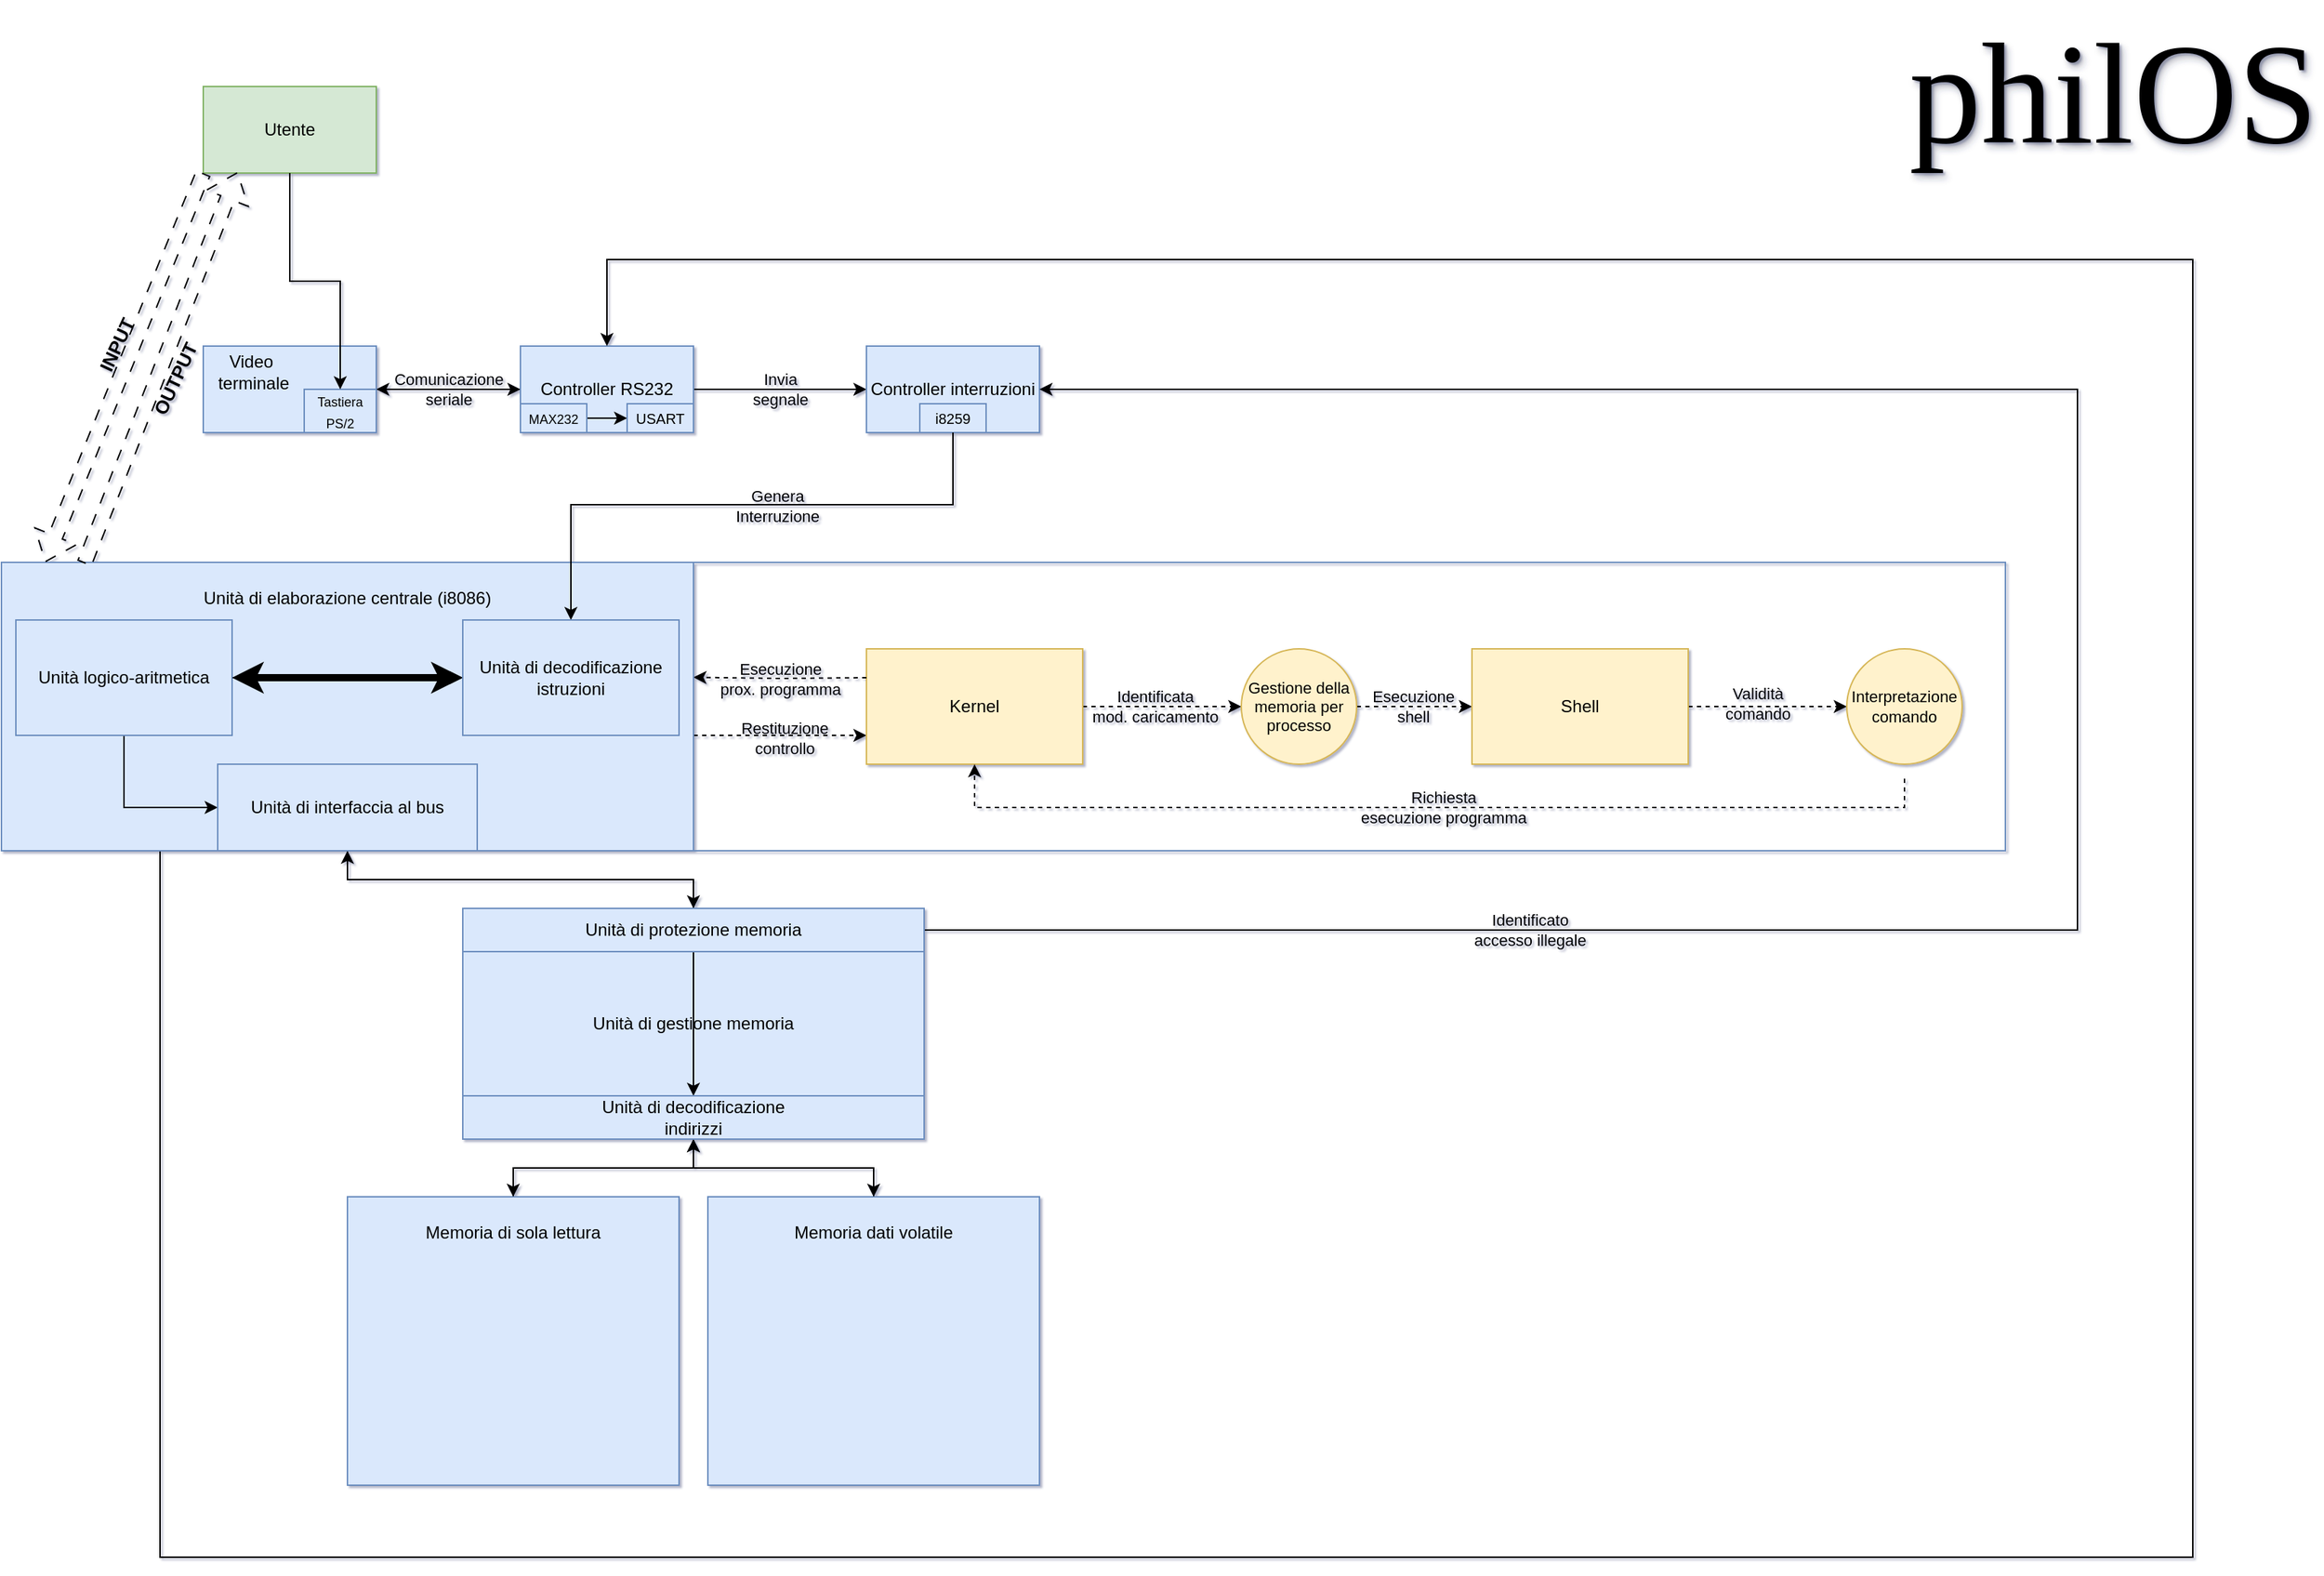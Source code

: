 <mxfile version="26.0.16">
  <diagram name="philOS" id="DZwsLHPuahqcEZXRP3Ic">
    <mxGraphModel dx="3755" dy="1693" grid="1" gridSize="10" guides="1" tooltips="1" connect="1" arrows="1" fold="1" page="1" pageScale="1" pageWidth="827" pageHeight="1169" background="none" math="0" shadow="1">
      <root>
        <mxCell id="0" />
        <mxCell id="1" parent="0" />
        <mxCell id="h9ixGq4jD2DIpm4-JCJy-1" value="Utente" style="rounded=0;whiteSpace=wrap;html=1;fillColor=#d5e8d4;strokeColor=#82b366;" vertex="1" parent="1">
          <mxGeometry x="180" y="70" width="120" height="60" as="geometry" />
        </mxCell>
        <mxCell id="h9ixGq4jD2DIpm4-JCJy-7" style="edgeStyle=orthogonalEdgeStyle;rounded=0;orthogonalLoop=1;jettySize=auto;html=1;" edge="1" parent="1">
          <mxGeometry relative="1" as="geometry">
            <mxPoint x="400" y="280" as="targetPoint" />
            <mxPoint x="300" y="280" as="sourcePoint" />
          </mxGeometry>
        </mxCell>
        <mxCell id="h9ixGq4jD2DIpm4-JCJy-8" value="Comunicazione&lt;div&gt;seriale&lt;/div&gt;" style="edgeLabel;html=1;align=center;verticalAlign=middle;resizable=0;points=[];rotation=0;labelBackgroundColor=none;" vertex="1" connectable="0" parent="1">
          <mxGeometry x="350" y="280" as="geometry" />
        </mxCell>
        <mxCell id="h9ixGq4jD2DIpm4-JCJy-17" style="edgeStyle=orthogonalEdgeStyle;rounded=0;orthogonalLoop=1;jettySize=auto;html=1;" edge="1" parent="1" source="h9ixGq4jD2DIpm4-JCJy-13">
          <mxGeometry relative="1" as="geometry">
            <mxPoint x="640" y="280" as="targetPoint" />
          </mxGeometry>
        </mxCell>
        <mxCell id="h9ixGq4jD2DIpm4-JCJy-26" value="" style="edgeStyle=orthogonalEdgeStyle;rounded=0;orthogonalLoop=1;jettySize=auto;html=1;" edge="1" parent="1" source="h9ixGq4jD2DIpm4-JCJy-13">
          <mxGeometry relative="1" as="geometry">
            <mxPoint x="300" y="280.0" as="targetPoint" />
          </mxGeometry>
        </mxCell>
        <mxCell id="h9ixGq4jD2DIpm4-JCJy-13" value="Controller RS232" style="rounded=0;whiteSpace=wrap;html=1;fillColor=#dae8fc;strokeColor=#6c8ebf;" vertex="1" parent="1">
          <mxGeometry x="400" y="250" width="120" height="60" as="geometry" />
        </mxCell>
        <mxCell id="h9ixGq4jD2DIpm4-JCJy-16" style="edgeStyle=orthogonalEdgeStyle;rounded=0;orthogonalLoop=1;jettySize=auto;html=1;entryX=0;entryY=0.5;entryDx=0;entryDy=0;" edge="1" parent="1" source="h9ixGq4jD2DIpm4-JCJy-14" target="h9ixGq4jD2DIpm4-JCJy-15">
          <mxGeometry relative="1" as="geometry" />
        </mxCell>
        <mxCell id="h9ixGq4jD2DIpm4-JCJy-14" value="&lt;font style=&quot;font-size: 9px;&quot;&gt;&lt;font style=&quot;&quot;&gt;MAX2&lt;/font&gt;32&lt;/font&gt;" style="rounded=0;whiteSpace=wrap;html=1;fillColor=#dae8fc;strokeColor=#6c8ebf;" vertex="1" parent="1">
          <mxGeometry x="400" y="290" width="46" height="20" as="geometry" />
        </mxCell>
        <mxCell id="h9ixGq4jD2DIpm4-JCJy-15" value="&lt;font size=&quot;1&quot;&gt;USART&lt;/font&gt;" style="rounded=0;whiteSpace=wrap;html=1;fillColor=#dae8fc;strokeColor=#6c8ebf;" vertex="1" parent="1">
          <mxGeometry x="474" y="290" width="46" height="20" as="geometry" />
        </mxCell>
        <mxCell id="h9ixGq4jD2DIpm4-JCJy-20" value="Invia&lt;div&gt;segnale&lt;/div&gt;" style="edgeLabel;html=1;align=center;verticalAlign=middle;resizable=0;points=[];rotation=0;labelBackgroundColor=none;" vertex="1" connectable="0" parent="1">
          <mxGeometry x="580" y="280" as="geometry" />
        </mxCell>
        <mxCell id="h9ixGq4jD2DIpm4-JCJy-21" value="Controller interruzioni" style="rounded=0;whiteSpace=wrap;html=1;fillColor=#dae8fc;strokeColor=#6c8ebf;" vertex="1" parent="1">
          <mxGeometry x="640" y="250" width="120" height="60" as="geometry" />
        </mxCell>
        <mxCell id="h9ixGq4jD2DIpm4-JCJy-23" value="&lt;font size=&quot;1&quot;&gt;i8259&lt;/font&gt;" style="rounded=0;whiteSpace=wrap;html=1;fillColor=#dae8fc;strokeColor=#6c8ebf;" vertex="1" parent="1">
          <mxGeometry x="677" y="290" width="46" height="20" as="geometry" />
        </mxCell>
        <mxCell id="h9ixGq4jD2DIpm4-JCJy-28" value="Genera&lt;div&gt;Interruzione&lt;/div&gt;" style="edgeLabel;html=1;align=center;verticalAlign=middle;resizable=0;points=[];rotation=0;labelBackgroundColor=none;" vertex="1" connectable="0" parent="1">
          <mxGeometry x="580" y="340" as="geometry">
            <mxPoint x="-2.0" y="21" as="offset" />
          </mxGeometry>
        </mxCell>
        <mxCell id="h9ixGq4jD2DIpm4-JCJy-93" style="edgeStyle=orthogonalEdgeStyle;rounded=0;orthogonalLoop=1;jettySize=auto;html=1;entryX=0;entryY=0.5;entryDx=0;entryDy=0;dashed=1;" edge="1" parent="1">
          <mxGeometry relative="1" as="geometry">
            <mxPoint x="520" y="520" as="sourcePoint" />
            <mxPoint x="640" y="520" as="targetPoint" />
          </mxGeometry>
        </mxCell>
        <mxCell id="h9ixGq4jD2DIpm4-JCJy-108" style="edgeStyle=orthogonalEdgeStyle;rounded=0;orthogonalLoop=1;jettySize=auto;html=1;entryX=0.5;entryY=0;entryDx=0;entryDy=0;" edge="1" parent="1" source="h9ixGq4jD2DIpm4-JCJy-29" target="h9ixGq4jD2DIpm4-JCJy-13">
          <mxGeometry relative="1" as="geometry">
            <mxPoint x="460" y="170" as="targetPoint" />
            <Array as="points">
              <mxPoint x="150" y="1090" />
              <mxPoint x="1560" y="1090" />
              <mxPoint x="1560" y="190" />
              <mxPoint x="460" y="190" />
            </Array>
          </mxGeometry>
        </mxCell>
        <mxCell id="h9ixGq4jD2DIpm4-JCJy-29" value="Unità di elaborazione centrale (i8086)" style="rounded=0;whiteSpace=wrap;align=center;html=1;spacing=2;spacingTop=-150;fillColor=#dae8fc;strokeColor=#6c8ebf;" vertex="1" parent="1">
          <mxGeometry x="40" y="400" width="480" height="200" as="geometry" />
        </mxCell>
        <mxCell id="h9ixGq4jD2DIpm4-JCJy-51" style="edgeStyle=orthogonalEdgeStyle;rounded=0;orthogonalLoop=1;jettySize=auto;html=1;entryX=0.5;entryY=1;entryDx=0;entryDy=0;" edge="1" parent="1" source="h9ixGq4jD2DIpm4-JCJy-30" target="h9ixGq4jD2DIpm4-JCJy-34">
          <mxGeometry relative="1" as="geometry" />
        </mxCell>
        <mxCell id="h9ixGq4jD2DIpm4-JCJy-30" value="Memoria dati volatile" style="rounded=0;whiteSpace=wrap;align=center;html=1;spacing=2;spacingTop=-150;fillColor=#dae8fc;strokeColor=#6c8ebf;" vertex="1" parent="1">
          <mxGeometry x="530" y="840" width="230" height="200" as="geometry" />
        </mxCell>
        <mxCell id="h9ixGq4jD2DIpm4-JCJy-52" style="edgeStyle=orthogonalEdgeStyle;rounded=0;orthogonalLoop=1;jettySize=auto;html=1;entryX=0.5;entryY=1;entryDx=0;entryDy=0;" edge="1" parent="1" source="h9ixGq4jD2DIpm4-JCJy-31" target="h9ixGq4jD2DIpm4-JCJy-34">
          <mxGeometry relative="1" as="geometry" />
        </mxCell>
        <mxCell id="h9ixGq4jD2DIpm4-JCJy-31" value="Memoria di sola lettura" style="rounded=0;whiteSpace=wrap;align=center;html=1;spacing=2;spacingTop=-150;fillColor=#dae8fc;strokeColor=#6c8ebf;" vertex="1" parent="1">
          <mxGeometry x="280" y="840" width="230" height="200" as="geometry" />
        </mxCell>
        <mxCell id="h9ixGq4jD2DIpm4-JCJy-49" style="edgeStyle=orthogonalEdgeStyle;rounded=0;orthogonalLoop=1;jettySize=auto;html=1;entryX=0.5;entryY=0;entryDx=0;entryDy=0;" edge="1" parent="1" source="h9ixGq4jD2DIpm4-JCJy-34" target="h9ixGq4jD2DIpm4-JCJy-31">
          <mxGeometry relative="1" as="geometry" />
        </mxCell>
        <mxCell id="h9ixGq4jD2DIpm4-JCJy-54" style="edgeStyle=orthogonalEdgeStyle;rounded=0;orthogonalLoop=1;jettySize=auto;html=1;" edge="1" parent="1" source="h9ixGq4jD2DIpm4-JCJy-21" target="h9ixGq4jD2DIpm4-JCJy-36">
          <mxGeometry relative="1" as="geometry">
            <Array as="points">
              <mxPoint x="700" y="360" />
              <mxPoint x="435" y="360" />
            </Array>
          </mxGeometry>
        </mxCell>
        <mxCell id="h9ixGq4jD2DIpm4-JCJy-50" style="edgeStyle=orthogonalEdgeStyle;rounded=0;orthogonalLoop=1;jettySize=auto;html=1;" edge="1" parent="1" source="h9ixGq4jD2DIpm4-JCJy-34" target="h9ixGq4jD2DIpm4-JCJy-30">
          <mxGeometry relative="1" as="geometry" />
        </mxCell>
        <mxCell id="h9ixGq4jD2DIpm4-JCJy-53" style="edgeStyle=orthogonalEdgeStyle;rounded=0;orthogonalLoop=1;jettySize=auto;html=1;entryX=0.5;entryY=1;entryDx=0;entryDy=0;" edge="1" parent="1" source="h9ixGq4jD2DIpm4-JCJy-34" target="h9ixGq4jD2DIpm4-JCJy-37">
          <mxGeometry relative="1" as="geometry" />
        </mxCell>
        <mxCell id="h9ixGq4jD2DIpm4-JCJy-46" style="edgeStyle=orthogonalEdgeStyle;rounded=0;orthogonalLoop=1;jettySize=auto;html=1;" edge="1" parent="1" source="h9ixGq4jD2DIpm4-JCJy-35" target="h9ixGq4jD2DIpm4-JCJy-36">
          <mxGeometry relative="1" as="geometry" />
        </mxCell>
        <mxCell id="h9ixGq4jD2DIpm4-JCJy-48" style="edgeStyle=orthogonalEdgeStyle;rounded=0;orthogonalLoop=1;jettySize=auto;html=1;entryX=0;entryY=0.5;entryDx=0;entryDy=0;" edge="1" parent="1" source="h9ixGq4jD2DIpm4-JCJy-35" target="h9ixGq4jD2DIpm4-JCJy-37">
          <mxGeometry relative="1" as="geometry" />
        </mxCell>
        <mxCell id="h9ixGq4jD2DIpm4-JCJy-35" value="Unità logico-aritmetica" style="rounded=0;whiteSpace=wrap;html=1;fillColor=#dae8fc;strokeColor=#6c8ebf;" vertex="1" parent="1">
          <mxGeometry x="50" y="440" width="150" height="80" as="geometry" />
        </mxCell>
        <mxCell id="h9ixGq4jD2DIpm4-JCJy-47" style="edgeStyle=orthogonalEdgeStyle;rounded=0;orthogonalLoop=1;jettySize=auto;html=1;strokeWidth=5;startArrow=classic;startFill=1;" edge="1" parent="1" source="h9ixGq4jD2DIpm4-JCJy-36" target="h9ixGq4jD2DIpm4-JCJy-35">
          <mxGeometry relative="1" as="geometry" />
        </mxCell>
        <mxCell id="h9ixGq4jD2DIpm4-JCJy-36" value="Unità di decodificazione&lt;div&gt;istruzioni&lt;/div&gt;" style="rounded=0;whiteSpace=wrap;html=1;fillColor=#dae8fc;strokeColor=#6c8ebf;" vertex="1" parent="1">
          <mxGeometry x="360" y="440" width="150" height="80" as="geometry" />
        </mxCell>
        <mxCell id="h9ixGq4jD2DIpm4-JCJy-38" style="edgeStyle=orthogonalEdgeStyle;rounded=0;orthogonalLoop=1;jettySize=auto;html=1;entryX=0.5;entryY=0;entryDx=0;entryDy=0;" edge="1" parent="1" source="h9ixGq4jD2DIpm4-JCJy-37" target="h9ixGq4jD2DIpm4-JCJy-34">
          <mxGeometry relative="1" as="geometry" />
        </mxCell>
        <mxCell id="h9ixGq4jD2DIpm4-JCJy-37" value="Unità di interfaccia al bus" style="rounded=0;whiteSpace=wrap;html=1;fillColor=#dae8fc;strokeColor=#6c8ebf;" vertex="1" parent="1">
          <mxGeometry x="190" y="540" width="180" height="60" as="geometry" />
        </mxCell>
        <mxCell id="h9ixGq4jD2DIpm4-JCJy-61" style="edgeStyle=orthogonalEdgeStyle;rounded=0;orthogonalLoop=1;jettySize=auto;html=1;entryX=0;entryY=0.5;entryDx=0;entryDy=0;dashed=1;" edge="1" parent="1" source="h9ixGq4jD2DIpm4-JCJy-57" target="h9ixGq4jD2DIpm4-JCJy-59">
          <mxGeometry relative="1" as="geometry" />
        </mxCell>
        <mxCell id="h9ixGq4jD2DIpm4-JCJy-57" value="Kernel" style="rounded=0;whiteSpace=wrap;html=1;fillColor=#fff2cc;strokeColor=#d6b656;" vertex="1" parent="1">
          <mxGeometry x="640" y="460" width="150" height="80" as="geometry" />
        </mxCell>
        <mxCell id="h9ixGq4jD2DIpm4-JCJy-70" style="edgeStyle=orthogonalEdgeStyle;rounded=0;orthogonalLoop=1;jettySize=auto;html=1;entryX=0;entryY=0.5;entryDx=0;entryDy=0;dashed=1;" edge="1" parent="1" source="h9ixGq4jD2DIpm4-JCJy-59" target="h9ixGq4jD2DIpm4-JCJy-67">
          <mxGeometry relative="1" as="geometry" />
        </mxCell>
        <mxCell id="h9ixGq4jD2DIpm4-JCJy-71" value="Esecuzione&lt;div&gt;shell&lt;/div&gt;" style="edgeLabel;html=1;align=center;verticalAlign=middle;resizable=0;points=[];labelBackgroundColor=none;" vertex="1" connectable="0" parent="h9ixGq4jD2DIpm4-JCJy-70">
          <mxGeometry x="-0.037" y="2" relative="1" as="geometry">
            <mxPoint y="2" as="offset" />
          </mxGeometry>
        </mxCell>
        <mxCell id="h9ixGq4jD2DIpm4-JCJy-34" value="Unità di gestione memoria" style="rounded=0;whiteSpace=wrap;html=1;fillColor=#dae8fc;strokeColor=#6c8ebf;align=center;" vertex="1" parent="1">
          <mxGeometry x="360" y="640" width="320" height="160" as="geometry" />
        </mxCell>
        <mxCell id="h9ixGq4jD2DIpm4-JCJy-59" value="Gestione della memoria per&lt;div&gt;processo&lt;/div&gt;" style="ellipse;whiteSpace=wrap;html=1;aspect=fixed;fontSize=11;fillColor=#fff2cc;strokeColor=#d6b656;" vertex="1" parent="1">
          <mxGeometry x="900" y="460" width="80" height="80" as="geometry" />
        </mxCell>
        <mxCell id="h9ixGq4jD2DIpm4-JCJy-66" value="Identificata&lt;div&gt;mod. caricamento&lt;/div&gt;" style="edgeLabel;html=1;align=center;verticalAlign=middle;resizable=0;points=[];rotation=0;labelBackgroundColor=none;" vertex="1" connectable="0" parent="1">
          <mxGeometry x="840" y="500" as="geometry" />
        </mxCell>
        <mxCell id="h9ixGq4jD2DIpm4-JCJy-72" style="edgeStyle=orthogonalEdgeStyle;rounded=0;orthogonalLoop=1;jettySize=auto;html=1;dashed=1;" edge="1" parent="1" source="h9ixGq4jD2DIpm4-JCJy-67">
          <mxGeometry relative="1" as="geometry">
            <mxPoint x="1320" y="500" as="targetPoint" />
          </mxGeometry>
        </mxCell>
        <mxCell id="h9ixGq4jD2DIpm4-JCJy-67" value="Shell" style="rounded=0;whiteSpace=wrap;html=1;fillColor=#fff2cc;strokeColor=#d6b656;" vertex="1" parent="1">
          <mxGeometry x="1060" y="460" width="150" height="80" as="geometry" />
        </mxCell>
        <mxCell id="h9ixGq4jD2DIpm4-JCJy-109" value="Video&amp;nbsp;&lt;div&gt;&lt;span style=&quot;background-color: transparent; color: light-dark(rgb(0, 0, 0), rgb(255, 255, 255));&quot;&gt;terminale&lt;/span&gt;&lt;/div&gt;" style="rounded=0;whiteSpace=wrap;html=1;fillColor=#dae8fc;strokeColor=#6c8ebf;align=center;spacing=2;spacingRight=50;spacingTop=-25;" vertex="1" parent="1">
          <mxGeometry x="180" y="250" width="120" height="60" as="geometry" />
        </mxCell>
        <mxCell id="h9ixGq4jD2DIpm4-JCJy-73" value="Validità&lt;div&gt;comando&lt;/div&gt;" style="edgeLabel;html=1;align=center;verticalAlign=middle;resizable=0;points=[];labelBackgroundColor=none;" vertex="1" connectable="0" parent="1">
          <mxGeometry x="1260" y="510" as="geometry">
            <mxPoint x="-2" y="-12" as="offset" />
          </mxGeometry>
        </mxCell>
        <mxCell id="h9ixGq4jD2DIpm4-JCJy-76" style="edgeStyle=orthogonalEdgeStyle;rounded=0;orthogonalLoop=1;jettySize=auto;html=1;entryX=0.5;entryY=1;entryDx=0;entryDy=0;dashed=1;" edge="1" parent="1" target="h9ixGq4jD2DIpm4-JCJy-57">
          <mxGeometry relative="1" as="geometry">
            <mxPoint x="1360" y="550" as="sourcePoint" />
            <mxPoint x="715" y="550" as="targetPoint" />
            <Array as="points">
              <mxPoint x="1360" y="570" />
              <mxPoint x="715" y="570" />
            </Array>
          </mxGeometry>
        </mxCell>
        <mxCell id="h9ixGq4jD2DIpm4-JCJy-77" value="Richiesta&lt;div&gt;esecuzione programma&lt;/div&gt;" style="edgeLabel;html=1;align=center;verticalAlign=middle;resizable=0;points=[];fontColor=default;labelBackgroundColor=none;" vertex="1" connectable="0" parent="h9ixGq4jD2DIpm4-JCJy-76">
          <mxGeometry x="0.101" y="-2" relative="1" as="geometry">
            <mxPoint x="42" y="2" as="offset" />
          </mxGeometry>
        </mxCell>
        <mxCell id="h9ixGq4jD2DIpm4-JCJy-74" value="Interpretazione&lt;div&gt;comando&lt;/div&gt;" style="ellipse;whiteSpace=wrap;html=1;aspect=fixed;fontSize=11;fillColor=#fff2cc;strokeColor=#d6b656;" vertex="1" parent="1">
          <mxGeometry x="1320" y="460" width="80" height="80" as="geometry" />
        </mxCell>
        <mxCell id="h9ixGq4jD2DIpm4-JCJy-81" style="edgeStyle=orthogonalEdgeStyle;rounded=0;orthogonalLoop=1;jettySize=auto;html=1;dashed=1;" edge="1" parent="1">
          <mxGeometry relative="1" as="geometry">
            <mxPoint x="640" y="480" as="sourcePoint" />
            <mxPoint x="520" y="479.74" as="targetPoint" />
          </mxGeometry>
        </mxCell>
        <mxCell id="h9ixGq4jD2DIpm4-JCJy-85" value="&lt;span&gt;Esecuzione&lt;/span&gt;&lt;div&gt;&lt;span&gt;prox. programma&lt;/span&gt;&lt;/div&gt;" style="edgeLabel;html=1;align=center;verticalAlign=middle;resizable=0;points=[];labelBackgroundColor=none;" vertex="1" connectable="0" parent="h9ixGq4jD2DIpm4-JCJy-81">
          <mxGeometry x="-0.256" relative="1" as="geometry">
            <mxPoint x="-15" as="offset" />
          </mxGeometry>
        </mxCell>
        <mxCell id="h9ixGq4jD2DIpm4-JCJy-89" value="Restituzione&lt;div&gt;controllo&lt;/div&gt;" style="edgeLabel;html=1;align=center;verticalAlign=middle;resizable=0;points=[];labelBackgroundColor=none;" vertex="1" connectable="0" parent="1">
          <mxGeometry x="580.002" y="510" as="geometry">
            <mxPoint x="3" y="12" as="offset" />
          </mxGeometry>
        </mxCell>
        <mxCell id="h9ixGq4jD2DIpm4-JCJy-103" style="edgeStyle=orthogonalEdgeStyle;rounded=0;orthogonalLoop=1;jettySize=auto;html=1;entryX=1;entryY=0.5;entryDx=0;entryDy=0;jumpStyle=none;jumpSize=100;shadow=0;flowAnimation=0;" edge="1" parent="1" source="h9ixGq4jD2DIpm4-JCJy-97" target="h9ixGq4jD2DIpm4-JCJy-21">
          <mxGeometry relative="1" as="geometry">
            <Array as="points">
              <mxPoint x="1480" y="655" />
              <mxPoint x="1480" y="280" />
            </Array>
          </mxGeometry>
        </mxCell>
        <mxCell id="h9ixGq4jD2DIpm4-JCJy-104" value="Identificato&lt;div&gt;accesso illegale&lt;/div&gt;" style="edgeLabel;html=1;align=center;verticalAlign=middle;resizable=0;points=[];labelBackgroundColor=none;" vertex="1" connectable="0" parent="h9ixGq4jD2DIpm4-JCJy-103">
          <mxGeometry x="-0.556" y="-2" relative="1" as="geometry">
            <mxPoint x="-1" y="-2" as="offset" />
          </mxGeometry>
        </mxCell>
        <mxCell id="h9ixGq4jD2DIpm4-JCJy-113" style="edgeStyle=orthogonalEdgeStyle;rounded=0;orthogonalLoop=1;jettySize=auto;html=1;" edge="1" parent="1" source="h9ixGq4jD2DIpm4-JCJy-97" target="h9ixGq4jD2DIpm4-JCJy-96">
          <mxGeometry relative="1" as="geometry" />
        </mxCell>
        <mxCell id="h9ixGq4jD2DIpm4-JCJy-97" value="Unità di protezione memoria" style="rounded=0;whiteSpace=wrap;html=1;fillColor=#dae8fc;strokeColor=#6c8ebf;" vertex="1" parent="1">
          <mxGeometry x="360" y="640" width="320" height="30" as="geometry" />
        </mxCell>
        <mxCell id="h9ixGq4jD2DIpm4-JCJy-99" value="" style="rounded=0;whiteSpace=wrap;html=1;fillColor=none;strokeColor=#6c8ebf;" vertex="1" parent="1">
          <mxGeometry x="520" y="400" width="910" height="200" as="geometry" />
        </mxCell>
        <mxCell id="h9ixGq4jD2DIpm4-JCJy-96" value="Unità di decodificazione&lt;div&gt;indirizzi&lt;/div&gt;" style="rounded=0;whiteSpace=wrap;html=1;fillColor=#dae8fc;strokeColor=#6c8ebf;" vertex="1" parent="1">
          <mxGeometry x="360" y="770" width="320" height="30" as="geometry" />
        </mxCell>
        <mxCell id="h9ixGq4jD2DIpm4-JCJy-106" value="" style="shape=flexArrow;endArrow=classic;html=1;rounded=0;exitX=0;exitY=1;exitDx=0;exitDy=0;entryX=0.063;entryY=0;entryDx=0;entryDy=0;entryPerimeter=0;flowAnimation=1;" edge="1" parent="1" source="h9ixGq4jD2DIpm4-JCJy-1" target="h9ixGq4jD2DIpm4-JCJy-29">
          <mxGeometry width="50" height="50" relative="1" as="geometry">
            <mxPoint x="170" y="150" as="sourcePoint" />
            <mxPoint x="105" y="404" as="targetPoint" />
          </mxGeometry>
        </mxCell>
        <mxCell id="h9ixGq4jD2DIpm4-JCJy-107" value="INPUT" style="edgeLabel;html=1;align=center;verticalAlign=middle;resizable=0;points=[];labelBackgroundColor=none;fontSize=13;fontStyle=1;rotation=-65;" vertex="1" connectable="0" parent="h9ixGq4jD2DIpm4-JCJy-106">
          <mxGeometry x="-0.446" relative="1" as="geometry">
            <mxPoint x="-30" y="45" as="offset" />
          </mxGeometry>
        </mxCell>
        <mxCell id="h9ixGq4jD2DIpm4-JCJy-111" value="" style="shape=flexArrow;endArrow=classic;html=1;rounded=0;entryX=0.199;entryY=0.989;entryDx=0;entryDy=0;entryPerimeter=0;exitX=0.12;exitY=0.004;exitDx=0;exitDy=0;exitPerimeter=0;flowAnimation=1;" edge="1" parent="1" source="h9ixGq4jD2DIpm4-JCJy-29" target="h9ixGq4jD2DIpm4-JCJy-1">
          <mxGeometry width="50" height="50" relative="1" as="geometry">
            <mxPoint x="80" y="400" as="sourcePoint" />
            <mxPoint x="230" y="140" as="targetPoint" />
          </mxGeometry>
        </mxCell>
        <mxCell id="h9ixGq4jD2DIpm4-JCJy-112" value="OUTPUT" style="edgeLabel;html=1;align=center;verticalAlign=middle;resizable=0;points=[];labelBackgroundColor=none;fontSize=13;fontStyle=1;rotation=-65;" vertex="1" connectable="0" parent="1">
          <mxGeometry x="140.001" y="260.001" as="geometry">
            <mxPoint x="-3.789" y="24.08" as="offset" />
          </mxGeometry>
        </mxCell>
        <mxCell id="h9ixGq4jD2DIpm4-JCJy-115" value="&lt;font style=&quot;font-size: 9px;&quot;&gt;Tastiera PS/2&lt;/font&gt;" style="rounded=0;whiteSpace=wrap;html=1;fillColor=#dae8fc;strokeColor=#6c8ebf;" vertex="1" parent="1">
          <mxGeometry x="250" y="280" width="50" height="30" as="geometry" />
        </mxCell>
        <mxCell id="h9ixGq4jD2DIpm4-JCJy-117" style="edgeStyle=orthogonalEdgeStyle;rounded=0;orthogonalLoop=1;jettySize=auto;html=1;entryX=0.5;entryY=0;entryDx=0;entryDy=0;" edge="1" parent="1" source="h9ixGq4jD2DIpm4-JCJy-1" target="h9ixGq4jD2DIpm4-JCJy-115">
          <mxGeometry relative="1" as="geometry" />
        </mxCell>
        <mxCell id="h9ixGq4jD2DIpm4-JCJy-118" value="philOS" style="text;html=1;align=center;verticalAlign=middle;whiteSpace=wrap;rounded=0;fontFamily=Jersey 25;fontColor=default;labelBackgroundColor=none;labelBorderColor=none;textShadow=1;fontSize=100;" vertex="1" parent="1">
          <mxGeometry x="1380" y="10" width="250" height="130" as="geometry" />
        </mxCell>
      </root>
    </mxGraphModel>
  </diagram>
</mxfile>
